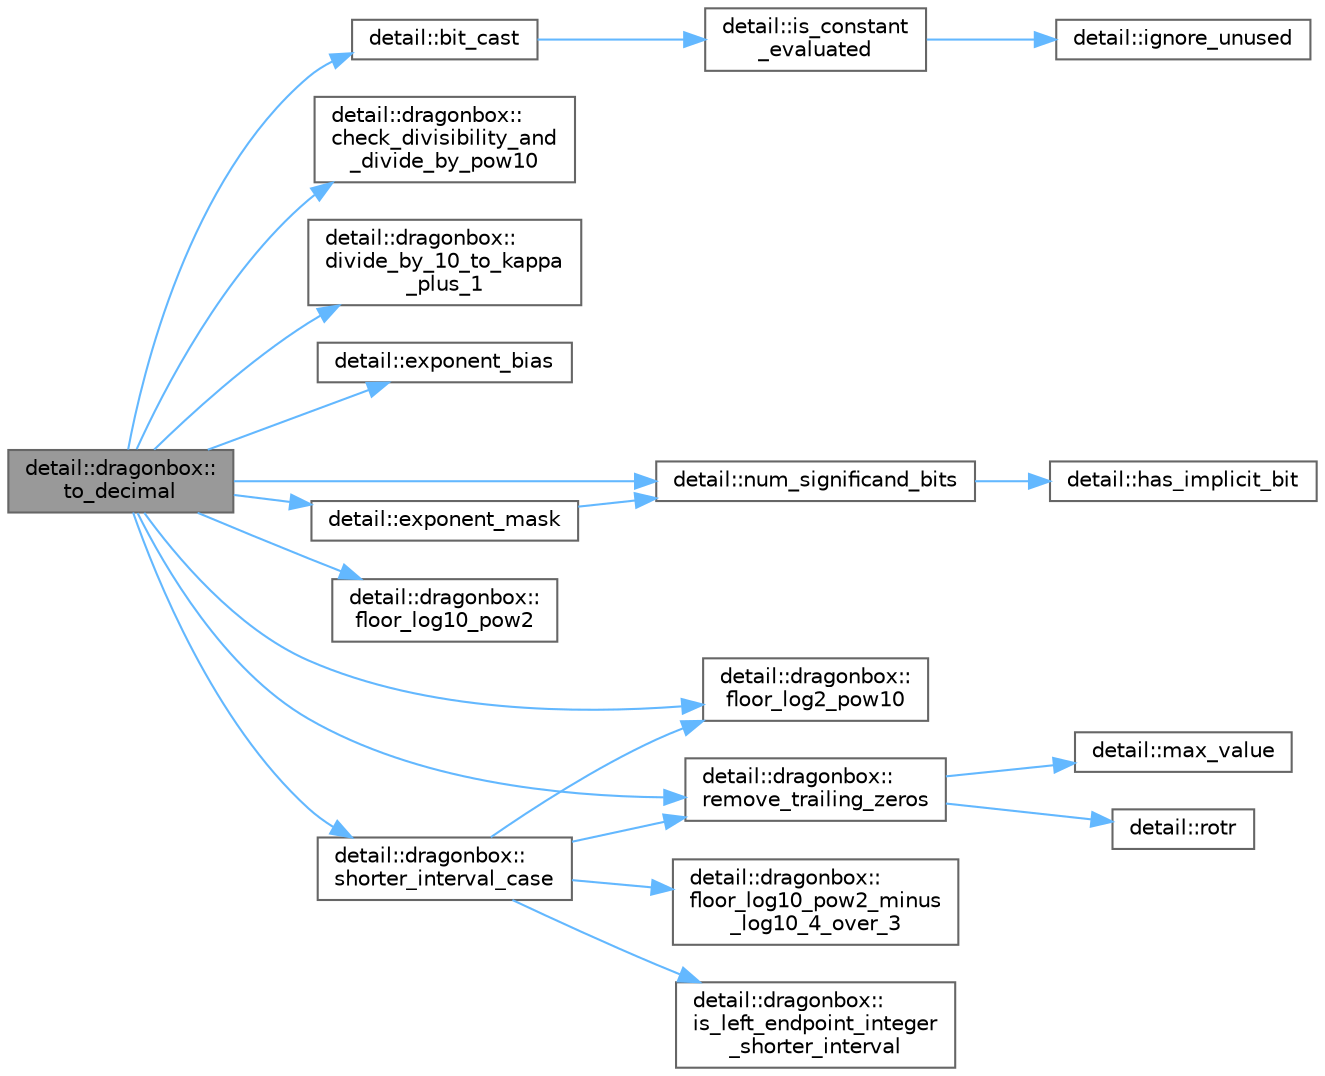digraph "detail::dragonbox::to_decimal"
{
 // LATEX_PDF_SIZE
  bgcolor="transparent";
  edge [fontname=Helvetica,fontsize=10,labelfontname=Helvetica,labelfontsize=10];
  node [fontname=Helvetica,fontsize=10,shape=box,height=0.2,width=0.4];
  rankdir="LR";
  Node1 [id="Node000001",label="detail::dragonbox::\lto_decimal",height=0.2,width=0.4,color="gray40", fillcolor="grey60", style="filled", fontcolor="black",tooltip=" "];
  Node1 -> Node2 [id="edge21_Node000001_Node000002",color="steelblue1",style="solid",tooltip=" "];
  Node2 [id="Node000002",label="detail::bit_cast",height=0.2,width=0.4,color="grey40", fillcolor="white", style="filled",URL="$namespacedetail.html#a13855d666ae097f8d0343395183e3b47",tooltip=" "];
  Node2 -> Node3 [id="edge22_Node000002_Node000003",color="steelblue1",style="solid",tooltip=" "];
  Node3 [id="Node000003",label="detail::is_constant\l_evaluated",height=0.2,width=0.4,color="grey40", fillcolor="white", style="filled",URL="$namespacedetail.html#a75ed2634319883d038944529dbb954e2",tooltip=" "];
  Node3 -> Node4 [id="edge23_Node000003_Node000004",color="steelblue1",style="solid",tooltip=" "];
  Node4 [id="Node000004",label="detail::ignore_unused",height=0.2,width=0.4,color="grey40", fillcolor="white", style="filled",URL="$namespacedetail.html#a1fe84ebaf96215ce0665d95b3124c2df",tooltip=" "];
  Node1 -> Node5 [id="edge24_Node000001_Node000005",color="steelblue1",style="solid",tooltip=" "];
  Node5 [id="Node000005",label="detail::dragonbox::\lcheck_divisibility_and\l_divide_by_pow10",height=0.2,width=0.4,color="grey40", fillcolor="white", style="filled",URL="$namespacedetail_1_1dragonbox.html#a5e297a6d0f87b0c1da52c88de50e4c96",tooltip=" "];
  Node1 -> Node6 [id="edge25_Node000001_Node000006",color="steelblue1",style="solid",tooltip=" "];
  Node6 [id="Node000006",label="detail::dragonbox::\ldivide_by_10_to_kappa\l_plus_1",height=0.2,width=0.4,color="grey40", fillcolor="white", style="filled",URL="$namespacedetail_1_1dragonbox.html#a5a6d015e89633306937d1cc82558ff55",tooltip=" "];
  Node1 -> Node7 [id="edge26_Node000001_Node000007",color="steelblue1",style="solid",tooltip=" "];
  Node7 [id="Node000007",label="detail::exponent_bias",height=0.2,width=0.4,color="grey40", fillcolor="white", style="filled",URL="$namespacedetail.html#a91713ba689eec081b26076b59fa73642",tooltip=" "];
  Node1 -> Node8 [id="edge27_Node000001_Node000008",color="steelblue1",style="solid",tooltip=" "];
  Node8 [id="Node000008",label="detail::exponent_mask",height=0.2,width=0.4,color="grey40", fillcolor="white", style="filled",URL="$namespacedetail.html#aee5d5bc026a48efc94c4ae1c176f165e",tooltip=" "];
  Node8 -> Node9 [id="edge28_Node000008_Node000009",color="steelblue1",style="solid",tooltip=" "];
  Node9 [id="Node000009",label="detail::num_significand_bits",height=0.2,width=0.4,color="grey40", fillcolor="white", style="filled",URL="$namespacedetail.html#a92427cb4f879a333bb9224b880eefad5",tooltip=" "];
  Node9 -> Node10 [id="edge29_Node000009_Node000010",color="steelblue1",style="solid",tooltip=" "];
  Node10 [id="Node000010",label="detail::has_implicit_bit",height=0.2,width=0.4,color="grey40", fillcolor="white", style="filled",URL="$namespacedetail.html#a28b756a6f4171cebf1fac8d92176f2b7",tooltip=" "];
  Node1 -> Node11 [id="edge30_Node000001_Node000011",color="steelblue1",style="solid",tooltip=" "];
  Node11 [id="Node000011",label="detail::dragonbox::\lfloor_log10_pow2",height=0.2,width=0.4,color="grey40", fillcolor="white", style="filled",URL="$namespacedetail_1_1dragonbox.html#a603e1256fa5d6fc5badb4e99c1266fa3",tooltip=" "];
  Node1 -> Node12 [id="edge31_Node000001_Node000012",color="steelblue1",style="solid",tooltip=" "];
  Node12 [id="Node000012",label="detail::dragonbox::\lfloor_log2_pow10",height=0.2,width=0.4,color="grey40", fillcolor="white", style="filled",URL="$namespacedetail_1_1dragonbox.html#aa3840e47a7610ff72087d1c812c343da",tooltip=" "];
  Node1 -> Node9 [id="edge32_Node000001_Node000009",color="steelblue1",style="solid",tooltip=" "];
  Node1 -> Node13 [id="edge33_Node000001_Node000013",color="steelblue1",style="solid",tooltip=" "];
  Node13 [id="Node000013",label="detail::dragonbox::\lremove_trailing_zeros",height=0.2,width=0.4,color="grey40", fillcolor="white", style="filled",URL="$namespacedetail_1_1dragonbox.html#a8d87f6c965998f492af756574b3c015d",tooltip=" "];
  Node13 -> Node14 [id="edge34_Node000013_Node000014",color="steelblue1",style="solid",tooltip=" "];
  Node14 [id="Node000014",label="detail::max_value",height=0.2,width=0.4,color="grey40", fillcolor="white", style="filled",URL="$namespacedetail.html#a45c2130c44ebe54179eafcee3cda2bfb",tooltip=" "];
  Node13 -> Node15 [id="edge35_Node000013_Node000015",color="steelblue1",style="solid",tooltip=" "];
  Node15 [id="Node000015",label="detail::rotr",height=0.2,width=0.4,color="grey40", fillcolor="white", style="filled",URL="$namespacedetail.html#aab6225bb14a939a649bb1600de751c56",tooltip=" "];
  Node1 -> Node16 [id="edge36_Node000001_Node000016",color="steelblue1",style="solid",tooltip=" "];
  Node16 [id="Node000016",label="detail::dragonbox::\lshorter_interval_case",height=0.2,width=0.4,color="grey40", fillcolor="white", style="filled",URL="$namespacedetail_1_1dragonbox.html#aa6c99fdd46ccd5970e9bb1587f9df1c7",tooltip=" "];
  Node16 -> Node17 [id="edge37_Node000016_Node000017",color="steelblue1",style="solid",tooltip=" "];
  Node17 [id="Node000017",label="detail::dragonbox::\lfloor_log10_pow2_minus\l_log10_4_over_3",height=0.2,width=0.4,color="grey40", fillcolor="white", style="filled",URL="$namespacedetail_1_1dragonbox.html#ad27e009c1c90f5460e54f2f36c01edac",tooltip=" "];
  Node16 -> Node12 [id="edge38_Node000016_Node000012",color="steelblue1",style="solid",tooltip=" "];
  Node16 -> Node18 [id="edge39_Node000016_Node000018",color="steelblue1",style="solid",tooltip=" "];
  Node18 [id="Node000018",label="detail::dragonbox::\lis_left_endpoint_integer\l_shorter_interval",height=0.2,width=0.4,color="grey40", fillcolor="white", style="filled",URL="$namespacedetail_1_1dragonbox.html#a61164046bdee984053960a75ee82a206",tooltip=" "];
  Node16 -> Node13 [id="edge40_Node000016_Node000013",color="steelblue1",style="solid",tooltip=" "];
}
